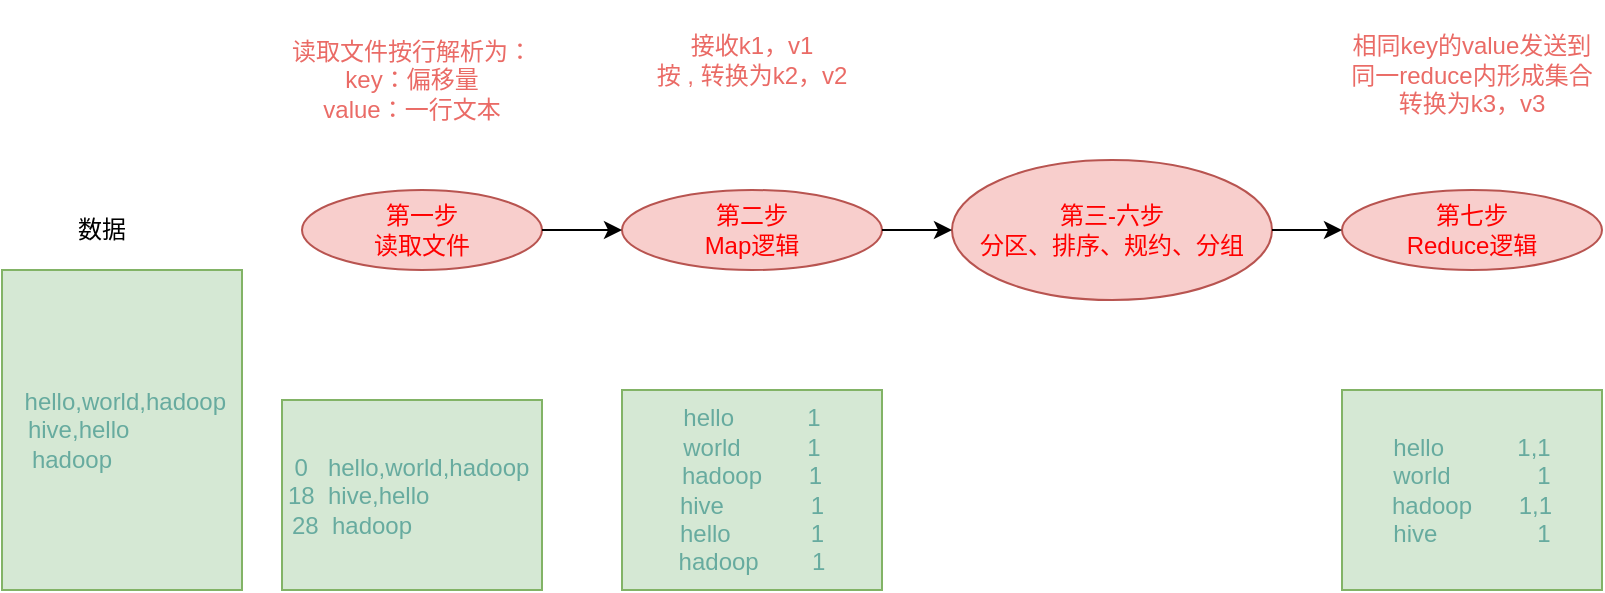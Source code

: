 <mxfile version="11.1.4" type="device"><diagram id="tKEg85CKqiGUUVpvvvqw" name="Page-1"><mxGraphModel dx="946" dy="619" grid="1" gridSize="10" guides="1" tooltips="1" connect="1" arrows="1" fold="1" page="1" pageScale="1" pageWidth="827" pageHeight="1169" math="0" shadow="0"><root><mxCell id="0"/><mxCell id="1" parent="0"/><mxCell id="h9L2iB3WgjeRlQa1gKyh-2" value="数据" style="text;html=1;strokeColor=none;fillColor=none;align=center;verticalAlign=middle;whiteSpace=wrap;rounded=0;" vertex="1" parent="1"><mxGeometry x="40" y="125" width="40" height="20" as="geometry"/></mxCell><mxCell id="h9L2iB3WgjeRlQa1gKyh-3" value="&amp;nbsp;hello,world,hadoop&lt;br&gt;hive,hello&amp;nbsp; &amp;nbsp; &amp;nbsp; &amp;nbsp; &amp;nbsp; &amp;nbsp; &amp;nbsp; &amp;nbsp;hadoop&amp;nbsp; &amp;nbsp; &amp;nbsp; &amp;nbsp; &amp;nbsp; &amp;nbsp; &amp;nbsp; &amp;nbsp;&amp;nbsp;" style="rounded=0;whiteSpace=wrap;html=1;fillColor=#d5e8d4;strokeColor=#82b366;fontColor=#67AB9F;" vertex="1" parent="1"><mxGeometry x="10" y="155" width="120" height="160" as="geometry"/></mxCell><mxCell id="h9L2iB3WgjeRlQa1gKyh-4" value="第一步&lt;br&gt;读取文件" style="ellipse;whiteSpace=wrap;html=1;fillColor=#f8cecc;strokeColor=#b85450;fontColor=#FF0000;" vertex="1" parent="1"><mxGeometry x="160" y="115" width="120" height="40" as="geometry"/></mxCell><mxCell id="h9L2iB3WgjeRlQa1gKyh-6" value="&lt;span style=&quot;text-align: left ; white-space: nowrap&quot;&gt;&lt;br&gt;读取文件按行解析为：&lt;br&gt;key：偏移量&lt;br&gt;value：一行文本&lt;br&gt;&lt;/span&gt;&lt;span style=&quot;text-align: left ; white-space: nowrap&quot;&gt;&lt;br&gt;&lt;/span&gt;" style="text;html=1;align=center;verticalAlign=middle;whiteSpace=wrap;rounded=0;fontColor=#EA6B66;" vertex="1" parent="1"><mxGeometry x="150" y="30" width="130" height="60" as="geometry"/></mxCell><mxCell id="h9L2iB3WgjeRlQa1gKyh-10" value="0&amp;nbsp; &amp;nbsp;hello,world,hadoop&lt;br&gt;18&amp;nbsp; hive,hello&amp;nbsp; &amp;nbsp; &amp;nbsp; &amp;nbsp; &amp;nbsp; &amp;nbsp; &amp;nbsp; &amp;nbsp;&amp;nbsp;&lt;br&gt;28&amp;nbsp; hadoop&amp;nbsp; &amp;nbsp; &amp;nbsp; &amp;nbsp; &amp;nbsp; &amp;nbsp; &amp;nbsp; &amp;nbsp; &amp;nbsp;&amp;nbsp;" style="rounded=0;whiteSpace=wrap;html=1;fillColor=#d5e8d4;strokeColor=#82b366;fontColor=#67AB9F;" vertex="1" parent="1"><mxGeometry x="150" y="220" width="130" height="95" as="geometry"/></mxCell><mxCell id="h9L2iB3WgjeRlQa1gKyh-11" value="第二步&lt;br&gt;Map逻辑" style="ellipse;whiteSpace=wrap;html=1;fillColor=#f8cecc;strokeColor=#b85450;fontColor=#FF0000;" vertex="1" parent="1"><mxGeometry x="320" y="115" width="130" height="40" as="geometry"/></mxCell><mxCell id="h9L2iB3WgjeRlQa1gKyh-12" value="&lt;span style=&quot;text-align: left ; white-space: nowrap&quot;&gt;接收k1，v1&lt;br&gt;按 , 转换为k2，v2&lt;br&gt;&lt;/span&gt;" style="text;html=1;align=center;verticalAlign=middle;whiteSpace=wrap;rounded=0;fontColor=#EA6B66;" vertex="1" parent="1"><mxGeometry x="320" y="20" width="130" height="60" as="geometry"/></mxCell><mxCell id="h9L2iB3WgjeRlQa1gKyh-13" value="hello&amp;nbsp; &amp;nbsp; &amp;nbsp; &amp;nbsp; &amp;nbsp; &amp;nbsp;1&lt;br&gt;world&amp;nbsp; &amp;nbsp; &amp;nbsp; &amp;nbsp; &amp;nbsp; 1&lt;br&gt;hadoop&amp;nbsp; &amp;nbsp; &amp;nbsp; &amp;nbsp;1&lt;br&gt;hive&amp;nbsp; &amp;nbsp; &amp;nbsp; &amp;nbsp; &amp;nbsp; &amp;nbsp; &amp;nbsp;1&lt;br&gt;hello&amp;nbsp; &amp;nbsp; &amp;nbsp; &amp;nbsp; &amp;nbsp; &amp;nbsp; 1&lt;br&gt;hadoop&amp;nbsp; &amp;nbsp; &amp;nbsp; &amp;nbsp; 1" style="rounded=0;whiteSpace=wrap;html=1;fillColor=#d5e8d4;strokeColor=#82b366;fontColor=#67AB9F;" vertex="1" parent="1"><mxGeometry x="320" y="215" width="130" height="100" as="geometry"/></mxCell><mxCell id="h9L2iB3WgjeRlQa1gKyh-14" value="第三-六步&lt;br&gt;分区、排序、规约、分组" style="ellipse;whiteSpace=wrap;html=1;fillColor=#f8cecc;strokeColor=#b85450;fontColor=#FF0000;" vertex="1" parent="1"><mxGeometry x="485" y="100" width="160" height="70" as="geometry"/></mxCell><mxCell id="h9L2iB3WgjeRlQa1gKyh-15" value="第七步&lt;br&gt;Reduce逻辑" style="ellipse;whiteSpace=wrap;html=1;fillColor=#f8cecc;strokeColor=#b85450;fontColor=#FF0000;" vertex="1" parent="1"><mxGeometry x="680" y="115" width="130" height="40" as="geometry"/></mxCell><mxCell id="h9L2iB3WgjeRlQa1gKyh-16" value="hello&amp;nbsp; &amp;nbsp; &amp;nbsp; &amp;nbsp; &amp;nbsp; &amp;nbsp;1,1&lt;br&gt;world&amp;nbsp; &amp;nbsp; &amp;nbsp; &amp;nbsp; &amp;nbsp; &amp;nbsp; &amp;nbsp;1&lt;br&gt;hadoop&amp;nbsp; &amp;nbsp; &amp;nbsp; &amp;nbsp;1,1&lt;br&gt;hive&amp;nbsp; &amp;nbsp; &amp;nbsp; &amp;nbsp; &amp;nbsp; &amp;nbsp; &amp;nbsp; &amp;nbsp;1" style="rounded=0;whiteSpace=wrap;html=1;fillColor=#d5e8d4;strokeColor=#82b366;fontColor=#67AB9F;" vertex="1" parent="1"><mxGeometry x="680" y="215" width="130" height="100" as="geometry"/></mxCell><mxCell id="h9L2iB3WgjeRlQa1gKyh-17" value="&lt;span style=&quot;text-align: left ; white-space: nowrap&quot;&gt;&lt;br&gt;&lt;/span&gt;&lt;span style=&quot;text-align: left ; white-space: nowrap&quot;&gt;相同key的value发送到&lt;/span&gt;&lt;br style=&quot;text-align: left ; white-space: nowrap&quot;&gt;&lt;span style=&quot;text-align: left ; white-space: nowrap&quot;&gt;同一reduce内形成集合&lt;/span&gt;&lt;br style=&quot;text-align: left ; white-space: nowrap&quot;&gt;&lt;span style=&quot;text-align: left ; white-space: nowrap&quot;&gt;转换为k3，v3&lt;br&gt;&lt;/span&gt;" style="text;html=1;align=center;verticalAlign=middle;whiteSpace=wrap;rounded=0;fontColor=#EA6B66;" vertex="1" parent="1"><mxGeometry x="680" y="20" width="130" height="60" as="geometry"/></mxCell><mxCell id="h9L2iB3WgjeRlQa1gKyh-22" value="" style="endArrow=classic;html=1;fontColor=#EA6B66;exitX=1;exitY=0.5;exitDx=0;exitDy=0;entryX=0;entryY=0.5;entryDx=0;entryDy=0;" edge="1" parent="1" source="h9L2iB3WgjeRlQa1gKyh-4" target="h9L2iB3WgjeRlQa1gKyh-11"><mxGeometry width="50" height="50" relative="1" as="geometry"><mxPoint x="300" y="130" as="sourcePoint"/><mxPoint x="350" y="80" as="targetPoint"/></mxGeometry></mxCell><mxCell id="h9L2iB3WgjeRlQa1gKyh-23" value="" style="endArrow=classic;html=1;fontColor=#EA6B66;exitX=1;exitY=0.5;exitDx=0;exitDy=0;entryX=0;entryY=0.5;entryDx=0;entryDy=0;" edge="1" parent="1" source="h9L2iB3WgjeRlQa1gKyh-11" target="h9L2iB3WgjeRlQa1gKyh-14"><mxGeometry width="50" height="50" relative="1" as="geometry"><mxPoint x="510" y="240" as="sourcePoint"/><mxPoint x="560" y="190" as="targetPoint"/></mxGeometry></mxCell><mxCell id="h9L2iB3WgjeRlQa1gKyh-24" value="" style="endArrow=classic;html=1;fontColor=#EA6B66;exitX=1;exitY=0.5;exitDx=0;exitDy=0;entryX=0;entryY=0.5;entryDx=0;entryDy=0;" edge="1" parent="1" source="h9L2iB3WgjeRlQa1gKyh-14" target="h9L2iB3WgjeRlQa1gKyh-15"><mxGeometry width="50" height="50" relative="1" as="geometry"><mxPoint x="570" y="230" as="sourcePoint"/><mxPoint x="620" y="180" as="targetPoint"/></mxGeometry></mxCell></root></mxGraphModel></diagram></mxfile>